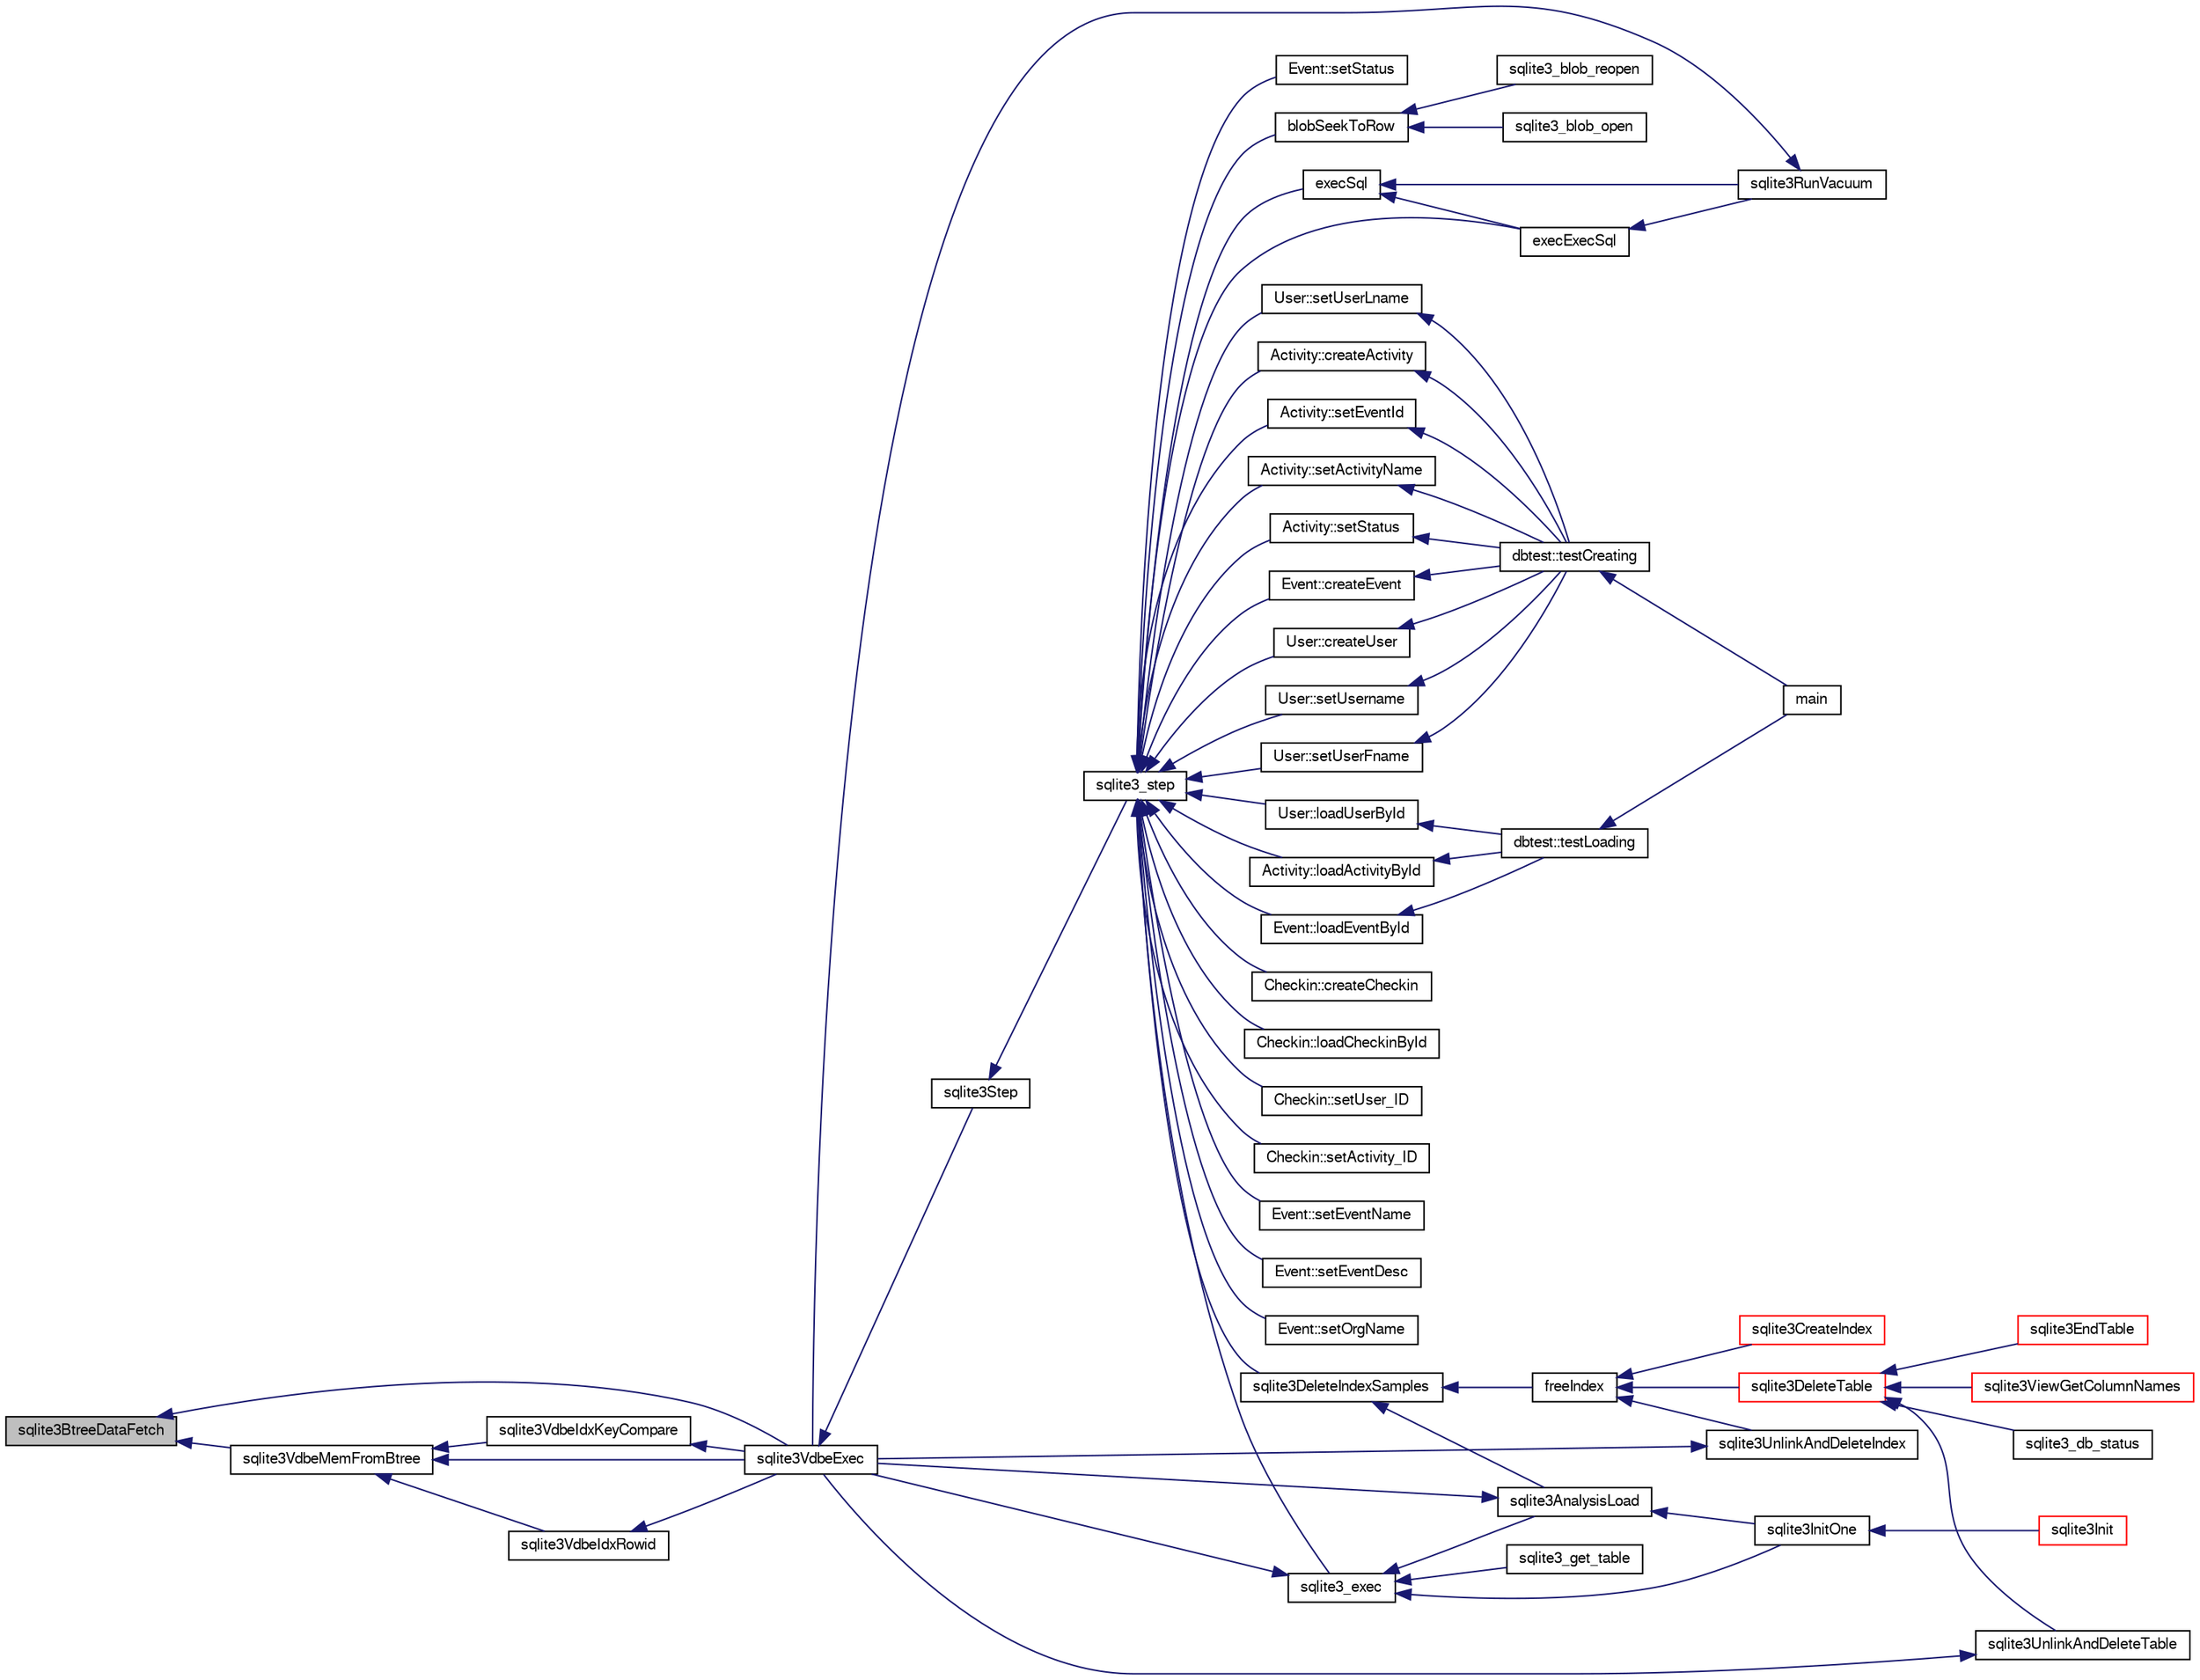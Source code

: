 digraph "sqlite3BtreeDataFetch"
{
  edge [fontname="FreeSans",fontsize="10",labelfontname="FreeSans",labelfontsize="10"];
  node [fontname="FreeSans",fontsize="10",shape=record];
  rankdir="LR";
  Node446937 [label="sqlite3BtreeDataFetch",height=0.2,width=0.4,color="black", fillcolor="grey75", style="filled", fontcolor="black"];
  Node446937 -> Node446938 [dir="back",color="midnightblue",fontsize="10",style="solid",fontname="FreeSans"];
  Node446938 [label="sqlite3VdbeMemFromBtree",height=0.2,width=0.4,color="black", fillcolor="white", style="filled",URL="$sqlite3_8c.html#a2f4630d8648b1bf4ffcda8c6813518d2"];
  Node446938 -> Node446939 [dir="back",color="midnightblue",fontsize="10",style="solid",fontname="FreeSans"];
  Node446939 [label="sqlite3VdbeIdxRowid",height=0.2,width=0.4,color="black", fillcolor="white", style="filled",URL="$sqlite3_8c.html#a1a759afe6bc723418d03214c07ba410f"];
  Node446939 -> Node446940 [dir="back",color="midnightblue",fontsize="10",style="solid",fontname="FreeSans"];
  Node446940 [label="sqlite3VdbeExec",height=0.2,width=0.4,color="black", fillcolor="white", style="filled",URL="$sqlite3_8c.html#a8ce40a614bdc56719c4d642b1e4dfb21"];
  Node446940 -> Node446941 [dir="back",color="midnightblue",fontsize="10",style="solid",fontname="FreeSans"];
  Node446941 [label="sqlite3Step",height=0.2,width=0.4,color="black", fillcolor="white", style="filled",URL="$sqlite3_8c.html#a3f2872e873e2758a4beedad1d5113554"];
  Node446941 -> Node446942 [dir="back",color="midnightblue",fontsize="10",style="solid",fontname="FreeSans"];
  Node446942 [label="sqlite3_step",height=0.2,width=0.4,color="black", fillcolor="white", style="filled",URL="$sqlite3_8h.html#ac1e491ce36b7471eb28387f7d3c74334"];
  Node446942 -> Node446943 [dir="back",color="midnightblue",fontsize="10",style="solid",fontname="FreeSans"];
  Node446943 [label="Activity::createActivity",height=0.2,width=0.4,color="black", fillcolor="white", style="filled",URL="$classActivity.html#a813cc5e52c14ab49b39014c134e3425b"];
  Node446943 -> Node446944 [dir="back",color="midnightblue",fontsize="10",style="solid",fontname="FreeSans"];
  Node446944 [label="dbtest::testCreating",height=0.2,width=0.4,color="black", fillcolor="white", style="filled",URL="$classdbtest.html#a8193e88a7df657069c8a6bd09c8243b7"];
  Node446944 -> Node446945 [dir="back",color="midnightblue",fontsize="10",style="solid",fontname="FreeSans"];
  Node446945 [label="main",height=0.2,width=0.4,color="black", fillcolor="white", style="filled",URL="$test_8cpp.html#ae66f6b31b5ad750f1fe042a706a4e3d4"];
  Node446942 -> Node446946 [dir="back",color="midnightblue",fontsize="10",style="solid",fontname="FreeSans"];
  Node446946 [label="Activity::loadActivityById",height=0.2,width=0.4,color="black", fillcolor="white", style="filled",URL="$classActivity.html#abe4ffb4f08a47212ebf9013259d9e7fd"];
  Node446946 -> Node446947 [dir="back",color="midnightblue",fontsize="10",style="solid",fontname="FreeSans"];
  Node446947 [label="dbtest::testLoading",height=0.2,width=0.4,color="black", fillcolor="white", style="filled",URL="$classdbtest.html#a6f98d82a2c8e2b9040848763504ddae1"];
  Node446947 -> Node446945 [dir="back",color="midnightblue",fontsize="10",style="solid",fontname="FreeSans"];
  Node446942 -> Node446948 [dir="back",color="midnightblue",fontsize="10",style="solid",fontname="FreeSans"];
  Node446948 [label="Activity::setEventId",height=0.2,width=0.4,color="black", fillcolor="white", style="filled",URL="$classActivity.html#adb1d0fd0d08f473e068f0a4086bfa9ca"];
  Node446948 -> Node446944 [dir="back",color="midnightblue",fontsize="10",style="solid",fontname="FreeSans"];
  Node446942 -> Node446949 [dir="back",color="midnightblue",fontsize="10",style="solid",fontname="FreeSans"];
  Node446949 [label="Activity::setActivityName",height=0.2,width=0.4,color="black", fillcolor="white", style="filled",URL="$classActivity.html#a62dc3737b33915a36086f9dd26d16a81"];
  Node446949 -> Node446944 [dir="back",color="midnightblue",fontsize="10",style="solid",fontname="FreeSans"];
  Node446942 -> Node446950 [dir="back",color="midnightblue",fontsize="10",style="solid",fontname="FreeSans"];
  Node446950 [label="Activity::setStatus",height=0.2,width=0.4,color="black", fillcolor="white", style="filled",URL="$classActivity.html#af618135a7738f4d2a7ee147a8ef912ea"];
  Node446950 -> Node446944 [dir="back",color="midnightblue",fontsize="10",style="solid",fontname="FreeSans"];
  Node446942 -> Node446951 [dir="back",color="midnightblue",fontsize="10",style="solid",fontname="FreeSans"];
  Node446951 [label="Checkin::createCheckin",height=0.2,width=0.4,color="black", fillcolor="white", style="filled",URL="$classCheckin.html#a4e40acdf7fff0e607f6de4f24f3a163c"];
  Node446942 -> Node446952 [dir="back",color="midnightblue",fontsize="10",style="solid",fontname="FreeSans"];
  Node446952 [label="Checkin::loadCheckinById",height=0.2,width=0.4,color="black", fillcolor="white", style="filled",URL="$classCheckin.html#a3461f70ea6c68475225f2a07f78a21e0"];
  Node446942 -> Node446953 [dir="back",color="midnightblue",fontsize="10",style="solid",fontname="FreeSans"];
  Node446953 [label="Checkin::setUser_ID",height=0.2,width=0.4,color="black", fillcolor="white", style="filled",URL="$classCheckin.html#a76ab640f4f912876dbebf183db5359c6"];
  Node446942 -> Node446954 [dir="back",color="midnightblue",fontsize="10",style="solid",fontname="FreeSans"];
  Node446954 [label="Checkin::setActivity_ID",height=0.2,width=0.4,color="black", fillcolor="white", style="filled",URL="$classCheckin.html#ab2ff3ec2604ec73a42af25874a00b232"];
  Node446942 -> Node446955 [dir="back",color="midnightblue",fontsize="10",style="solid",fontname="FreeSans"];
  Node446955 [label="Event::createEvent",height=0.2,width=0.4,color="black", fillcolor="white", style="filled",URL="$classEvent.html#a77adb9f4a46ffb32c2d931f0691f5903"];
  Node446955 -> Node446944 [dir="back",color="midnightblue",fontsize="10",style="solid",fontname="FreeSans"];
  Node446942 -> Node446956 [dir="back",color="midnightblue",fontsize="10",style="solid",fontname="FreeSans"];
  Node446956 [label="Event::loadEventById",height=0.2,width=0.4,color="black", fillcolor="white", style="filled",URL="$classEvent.html#afa66cea33f722dbeecb69cc98fdea055"];
  Node446956 -> Node446947 [dir="back",color="midnightblue",fontsize="10",style="solid",fontname="FreeSans"];
  Node446942 -> Node446957 [dir="back",color="midnightblue",fontsize="10",style="solid",fontname="FreeSans"];
  Node446957 [label="Event::setEventName",height=0.2,width=0.4,color="black", fillcolor="white", style="filled",URL="$classEvent.html#a10596b6ca077df05184e30d62b08729d"];
  Node446942 -> Node446958 [dir="back",color="midnightblue",fontsize="10",style="solid",fontname="FreeSans"];
  Node446958 [label="Event::setEventDesc",height=0.2,width=0.4,color="black", fillcolor="white", style="filled",URL="$classEvent.html#ae36b8377dcae792f1c5c4726024c981b"];
  Node446942 -> Node446959 [dir="back",color="midnightblue",fontsize="10",style="solid",fontname="FreeSans"];
  Node446959 [label="Event::setOrgName",height=0.2,width=0.4,color="black", fillcolor="white", style="filled",URL="$classEvent.html#a19aac0f776bd764563a54977656cf680"];
  Node446942 -> Node446960 [dir="back",color="midnightblue",fontsize="10",style="solid",fontname="FreeSans"];
  Node446960 [label="Event::setStatus",height=0.2,width=0.4,color="black", fillcolor="white", style="filled",URL="$classEvent.html#ab0a6b9285af0f4172eb841e2b80f8972"];
  Node446942 -> Node446961 [dir="back",color="midnightblue",fontsize="10",style="solid",fontname="FreeSans"];
  Node446961 [label="blobSeekToRow",height=0.2,width=0.4,color="black", fillcolor="white", style="filled",URL="$sqlite3_8c.html#afff57e13332b98c8a44a7cebe38962ab"];
  Node446961 -> Node446962 [dir="back",color="midnightblue",fontsize="10",style="solid",fontname="FreeSans"];
  Node446962 [label="sqlite3_blob_open",height=0.2,width=0.4,color="black", fillcolor="white", style="filled",URL="$sqlite3_8h.html#adb8ad839a5bdd62a43785132bc7dd518"];
  Node446961 -> Node446963 [dir="back",color="midnightblue",fontsize="10",style="solid",fontname="FreeSans"];
  Node446963 [label="sqlite3_blob_reopen",height=0.2,width=0.4,color="black", fillcolor="white", style="filled",URL="$sqlite3_8h.html#abc77c24fdc0150138490359a94360f7e"];
  Node446942 -> Node446964 [dir="back",color="midnightblue",fontsize="10",style="solid",fontname="FreeSans"];
  Node446964 [label="sqlite3DeleteIndexSamples",height=0.2,width=0.4,color="black", fillcolor="white", style="filled",URL="$sqlite3_8c.html#aaeda0302fbf61397ec009f65bed047ef"];
  Node446964 -> Node446965 [dir="back",color="midnightblue",fontsize="10",style="solid",fontname="FreeSans"];
  Node446965 [label="sqlite3AnalysisLoad",height=0.2,width=0.4,color="black", fillcolor="white", style="filled",URL="$sqlite3_8c.html#a48a2301c27e1d3d68708b9b8761b5a01"];
  Node446965 -> Node446940 [dir="back",color="midnightblue",fontsize="10",style="solid",fontname="FreeSans"];
  Node446965 -> Node446966 [dir="back",color="midnightblue",fontsize="10",style="solid",fontname="FreeSans"];
  Node446966 [label="sqlite3InitOne",height=0.2,width=0.4,color="black", fillcolor="white", style="filled",URL="$sqlite3_8c.html#ac4318b25df65269906b0379251fe9b85"];
  Node446966 -> Node446967 [dir="back",color="midnightblue",fontsize="10",style="solid",fontname="FreeSans"];
  Node446967 [label="sqlite3Init",height=0.2,width=0.4,color="red", fillcolor="white", style="filled",URL="$sqlite3_8c.html#aed74e3dc765631a833f522f425ff5a48"];
  Node446964 -> Node447067 [dir="back",color="midnightblue",fontsize="10",style="solid",fontname="FreeSans"];
  Node447067 [label="freeIndex",height=0.2,width=0.4,color="black", fillcolor="white", style="filled",URL="$sqlite3_8c.html#a00907c99c18d5bcb9d0b38c077146c31"];
  Node447067 -> Node447068 [dir="back",color="midnightblue",fontsize="10",style="solid",fontname="FreeSans"];
  Node447068 [label="sqlite3UnlinkAndDeleteIndex",height=0.2,width=0.4,color="black", fillcolor="white", style="filled",URL="$sqlite3_8c.html#a889f2dcb438c56db37a6d61e9f25e244"];
  Node447068 -> Node446940 [dir="back",color="midnightblue",fontsize="10",style="solid",fontname="FreeSans"];
  Node447067 -> Node447069 [dir="back",color="midnightblue",fontsize="10",style="solid",fontname="FreeSans"];
  Node447069 [label="sqlite3DeleteTable",height=0.2,width=0.4,color="red", fillcolor="white", style="filled",URL="$sqlite3_8c.html#a7fd3d507375a381a3807f92735318973"];
  Node447069 -> Node447070 [dir="back",color="midnightblue",fontsize="10",style="solid",fontname="FreeSans"];
  Node447070 [label="sqlite3_db_status",height=0.2,width=0.4,color="black", fillcolor="white", style="filled",URL="$sqlite3_8h.html#ab64e8333313ee2e44116842711818940"];
  Node447069 -> Node447071 [dir="back",color="midnightblue",fontsize="10",style="solid",fontname="FreeSans"];
  Node447071 [label="sqlite3UnlinkAndDeleteTable",height=0.2,width=0.4,color="black", fillcolor="white", style="filled",URL="$sqlite3_8c.html#a9733677716a49de464f86fff164e9a1b"];
  Node447071 -> Node446940 [dir="back",color="midnightblue",fontsize="10",style="solid",fontname="FreeSans"];
  Node447069 -> Node446982 [dir="back",color="midnightblue",fontsize="10",style="solid",fontname="FreeSans"];
  Node446982 [label="sqlite3EndTable",height=0.2,width=0.4,color="red", fillcolor="white", style="filled",URL="$sqlite3_8c.html#a7b5f2c66c0f0b6f819d970ca389768b0"];
  Node447069 -> Node447017 [dir="back",color="midnightblue",fontsize="10",style="solid",fontname="FreeSans"];
  Node447017 [label="sqlite3ViewGetColumnNames",height=0.2,width=0.4,color="red", fillcolor="white", style="filled",URL="$sqlite3_8c.html#aebc7cd8d9e2bd174ae0a60363d3f6ce8"];
  Node447067 -> Node446979 [dir="back",color="midnightblue",fontsize="10",style="solid",fontname="FreeSans"];
  Node446979 [label="sqlite3CreateIndex",height=0.2,width=0.4,color="red", fillcolor="white", style="filled",URL="$sqlite3_8c.html#a8dbe5e590ab6c58a8c45f34f7c81e825"];
  Node446942 -> Node447133 [dir="back",color="midnightblue",fontsize="10",style="solid",fontname="FreeSans"];
  Node447133 [label="sqlite3_exec",height=0.2,width=0.4,color="black", fillcolor="white", style="filled",URL="$sqlite3_8h.html#a97487ec8150e0bcc8fa392ab8f0e24db"];
  Node447133 -> Node446940 [dir="back",color="midnightblue",fontsize="10",style="solid",fontname="FreeSans"];
  Node447133 -> Node446965 [dir="back",color="midnightblue",fontsize="10",style="solid",fontname="FreeSans"];
  Node447133 -> Node446966 [dir="back",color="midnightblue",fontsize="10",style="solid",fontname="FreeSans"];
  Node447133 -> Node447134 [dir="back",color="midnightblue",fontsize="10",style="solid",fontname="FreeSans"];
  Node447134 [label="sqlite3_get_table",height=0.2,width=0.4,color="black", fillcolor="white", style="filled",URL="$sqlite3_8h.html#a5effeac4e12df57beaa35c5be1f61579"];
  Node446942 -> Node447124 [dir="back",color="midnightblue",fontsize="10",style="solid",fontname="FreeSans"];
  Node447124 [label="execSql",height=0.2,width=0.4,color="black", fillcolor="white", style="filled",URL="$sqlite3_8c.html#a7d16651b98a110662f4c265eff0246cb"];
  Node447124 -> Node447125 [dir="back",color="midnightblue",fontsize="10",style="solid",fontname="FreeSans"];
  Node447125 [label="execExecSql",height=0.2,width=0.4,color="black", fillcolor="white", style="filled",URL="$sqlite3_8c.html#ac1be09a6c047f21133d16378d301e0d4"];
  Node447125 -> Node447126 [dir="back",color="midnightblue",fontsize="10",style="solid",fontname="FreeSans"];
  Node447126 [label="sqlite3RunVacuum",height=0.2,width=0.4,color="black", fillcolor="white", style="filled",URL="$sqlite3_8c.html#a5e83ddc7b3e7e8e79ad5d1fc92de1d2f"];
  Node447126 -> Node446940 [dir="back",color="midnightblue",fontsize="10",style="solid",fontname="FreeSans"];
  Node447124 -> Node447126 [dir="back",color="midnightblue",fontsize="10",style="solid",fontname="FreeSans"];
  Node446942 -> Node447125 [dir="back",color="midnightblue",fontsize="10",style="solid",fontname="FreeSans"];
  Node446942 -> Node447127 [dir="back",color="midnightblue",fontsize="10",style="solid",fontname="FreeSans"];
  Node447127 [label="User::createUser",height=0.2,width=0.4,color="black", fillcolor="white", style="filled",URL="$classUser.html#a22ed673939e8cc0a136130b809bba513"];
  Node447127 -> Node446944 [dir="back",color="midnightblue",fontsize="10",style="solid",fontname="FreeSans"];
  Node446942 -> Node447128 [dir="back",color="midnightblue",fontsize="10",style="solid",fontname="FreeSans"];
  Node447128 [label="User::loadUserById",height=0.2,width=0.4,color="black", fillcolor="white", style="filled",URL="$classUser.html#a863377665b7fb83c5547dcf9727f5092"];
  Node447128 -> Node446947 [dir="back",color="midnightblue",fontsize="10",style="solid",fontname="FreeSans"];
  Node446942 -> Node447129 [dir="back",color="midnightblue",fontsize="10",style="solid",fontname="FreeSans"];
  Node447129 [label="User::setUsername",height=0.2,width=0.4,color="black", fillcolor="white", style="filled",URL="$classUser.html#aa0497022a136cb78de785b0a39ae60b1"];
  Node447129 -> Node446944 [dir="back",color="midnightblue",fontsize="10",style="solid",fontname="FreeSans"];
  Node446942 -> Node447130 [dir="back",color="midnightblue",fontsize="10",style="solid",fontname="FreeSans"];
  Node447130 [label="User::setUserFname",height=0.2,width=0.4,color="black", fillcolor="white", style="filled",URL="$classUser.html#a72657eb55cd0ca437b4841a43f19912f"];
  Node447130 -> Node446944 [dir="back",color="midnightblue",fontsize="10",style="solid",fontname="FreeSans"];
  Node446942 -> Node447131 [dir="back",color="midnightblue",fontsize="10",style="solid",fontname="FreeSans"];
  Node447131 [label="User::setUserLname",height=0.2,width=0.4,color="black", fillcolor="white", style="filled",URL="$classUser.html#aa25973387e5afe1aa6f60dd6545e33b5"];
  Node447131 -> Node446944 [dir="back",color="midnightblue",fontsize="10",style="solid",fontname="FreeSans"];
  Node446938 -> Node447201 [dir="back",color="midnightblue",fontsize="10",style="solid",fontname="FreeSans"];
  Node447201 [label="sqlite3VdbeIdxKeyCompare",height=0.2,width=0.4,color="black", fillcolor="white", style="filled",URL="$sqlite3_8c.html#a633ec6b384086f70ef61b64a5269afc9"];
  Node447201 -> Node446940 [dir="back",color="midnightblue",fontsize="10",style="solid",fontname="FreeSans"];
  Node446938 -> Node446940 [dir="back",color="midnightblue",fontsize="10",style="solid",fontname="FreeSans"];
  Node446937 -> Node446940 [dir="back",color="midnightblue",fontsize="10",style="solid",fontname="FreeSans"];
}
